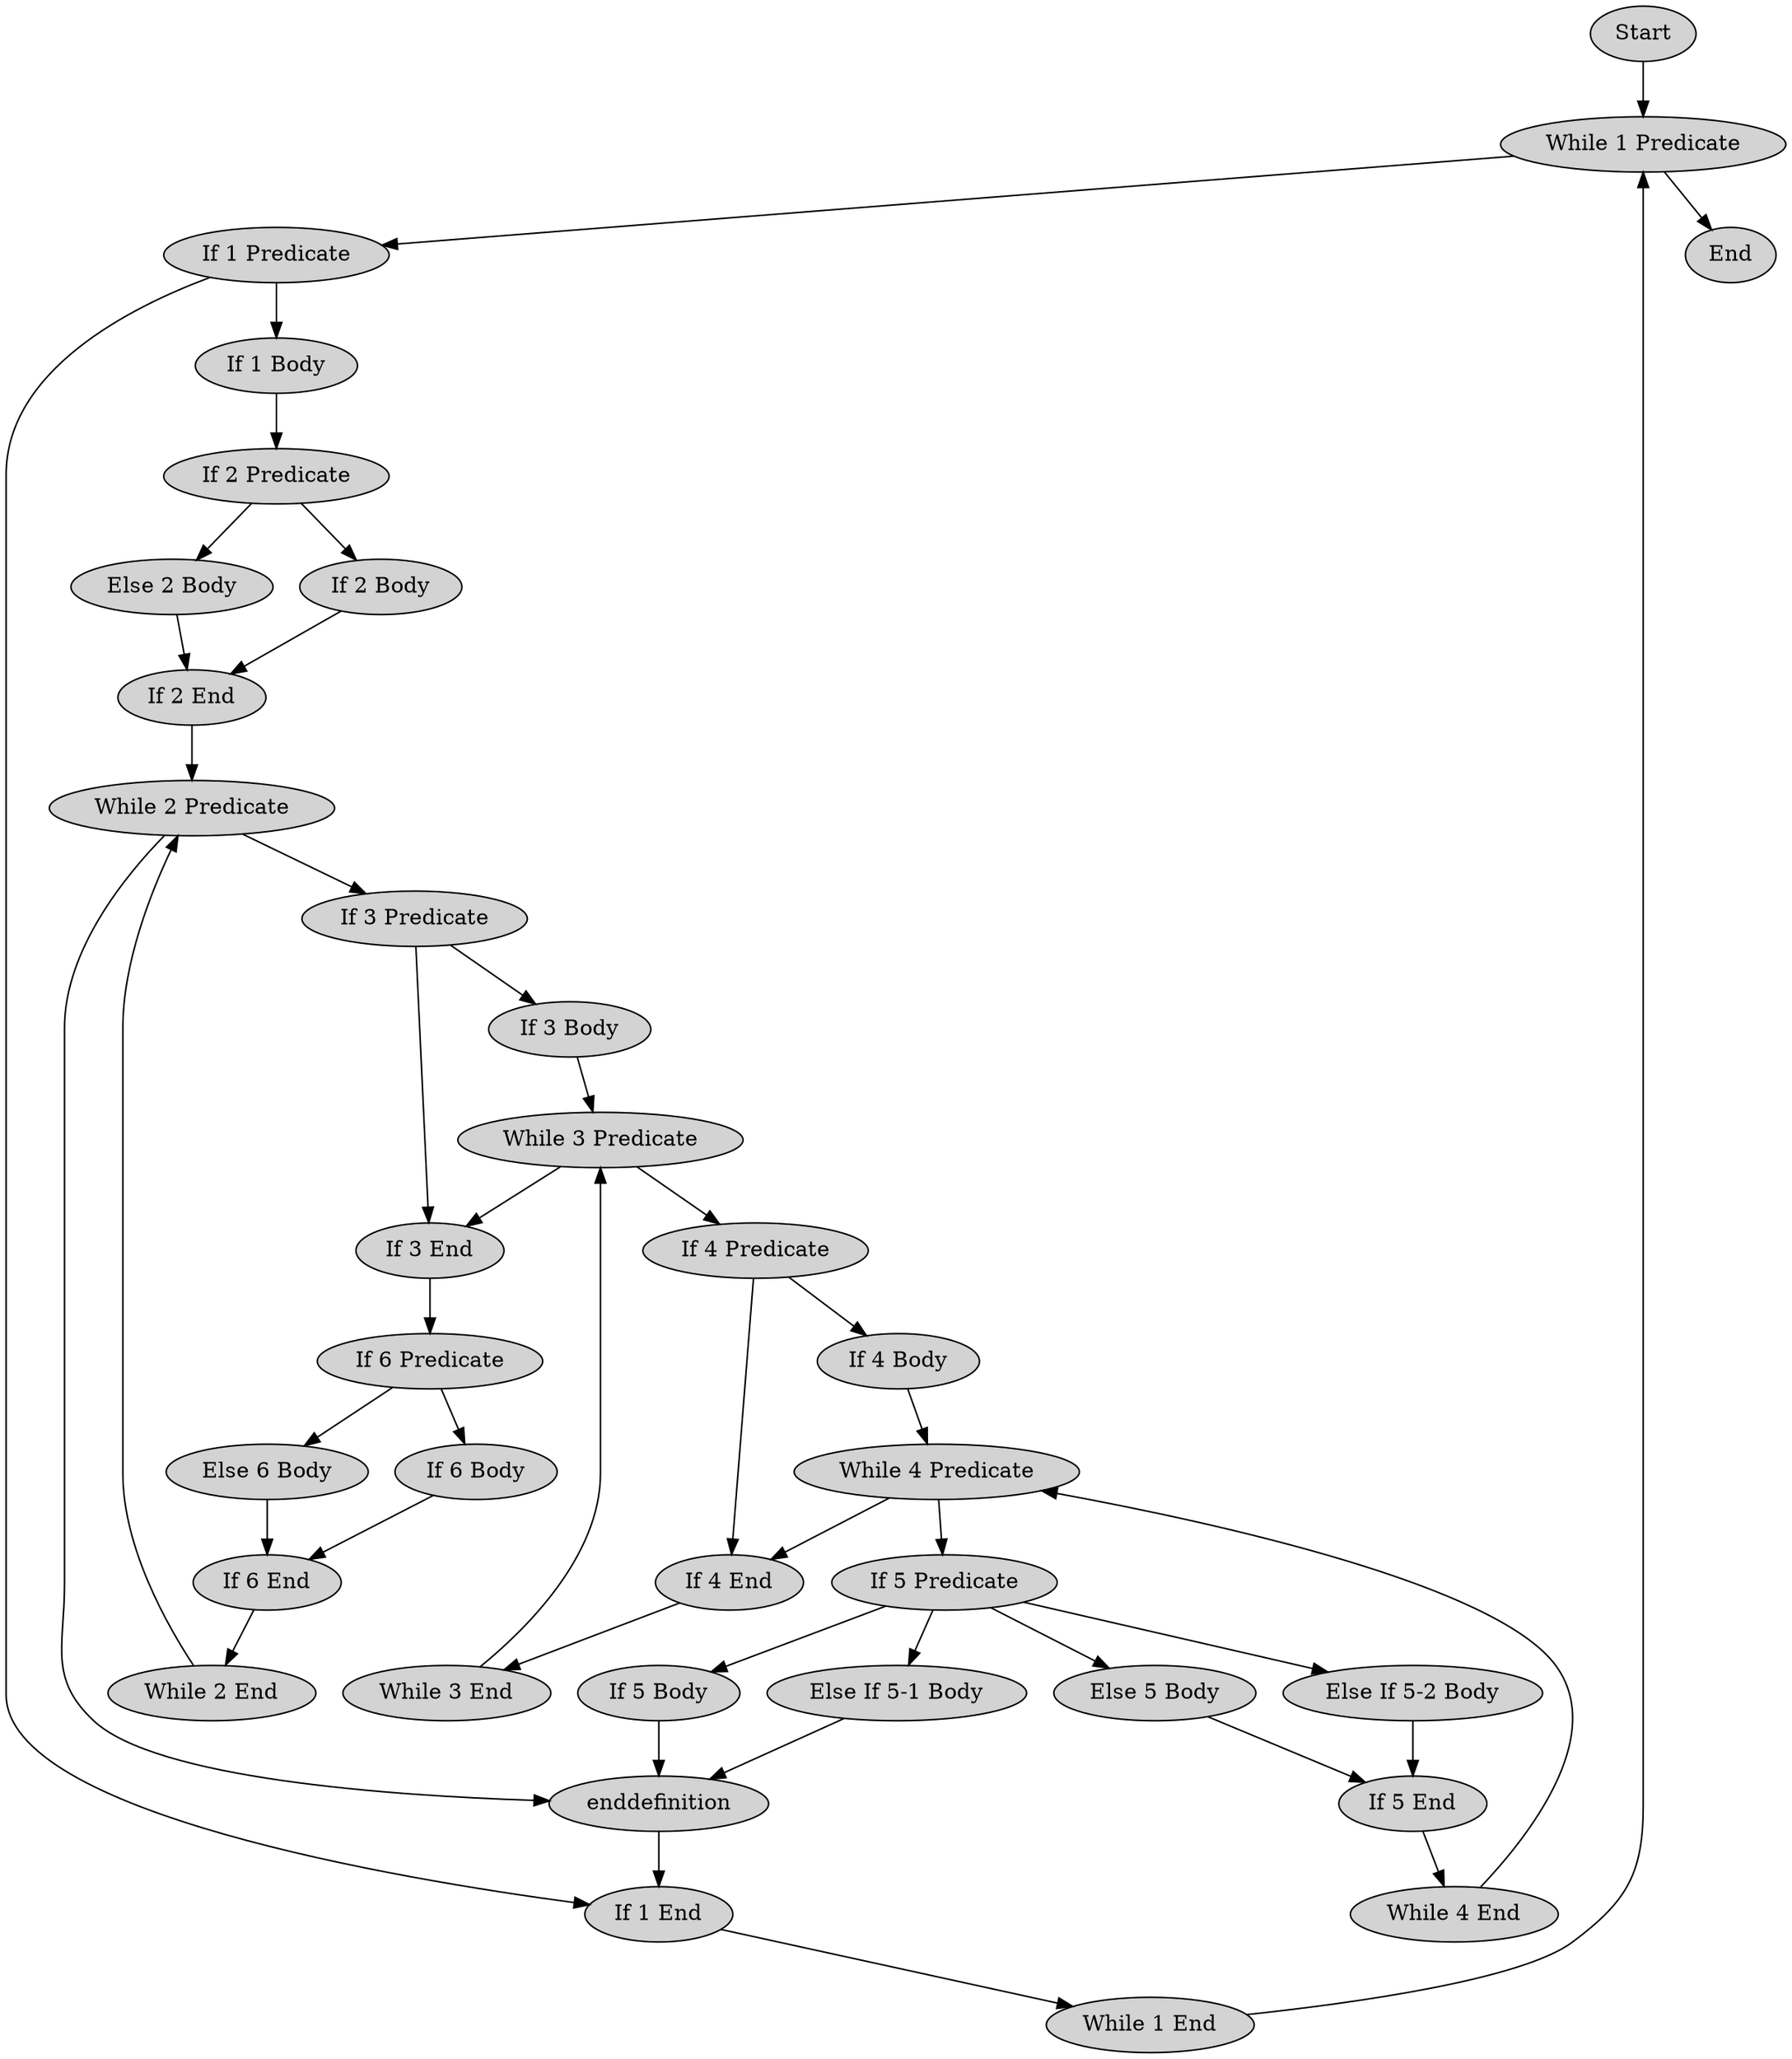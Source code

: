 // This is a control flow graph of the Takai-Jones script taking
// `last' commands (basically gotos) into account.
digraph CpGTakaiJones {
        node [style=filled,fillcolor=lightgray];
        start [label="Start"];

        w1p [label="While 1 Predicate"];
        w1e [label="While 1 End"];

        w2p [label="While 2 Predicate"];
        w2e [label="While 2 End"];
        enddefinition [label="enddefinition"];

        w3p [label="While 3 Predicate"];
        w3e [label="While 3 End"];

        w4p [label="While 4 Predicate"];
        w4e [label="While 4 End"];

        i1p [label="If 1 Predicate"];
        i1b [label="If 1 Body"];
        i1e [label="If 1 End"];

        i2p [label="If 2 Predicate"];
        i2b [label="If 2 Body"];
        e2b [label="Else 2 Body"];
        i2e [label="If 2 End"];

        i3p [label="If 3 Predicate"];
        i3b [label="If 3 Body"];
        i3e [label="If 3 End"];

        i4p [label="If 4 Predicate"];
        i4b [label="If 4 Body"];
        i4e [label="If 4 End"];

        i5p [label="If 5 Predicate"];
        i5b [label="If 5 Body"];
        ei5_1b [label="Else If 5-1 Body"];
        ei5_2b [label="Else If 5-2 Body"];
        e5b [label="Else 5 Body"];
        i5e [label="If 5 End"];

        i6p [label="If 6 Predicate"];
        i6b [label="If 6 Body"];
        e6b [label="Else 6 Body"];
        i6e [label="If 6 End"];

        end [label="End"];

        start -> w1p;
        w1p -> end;
        w1p -> i1p;
        i1p -> i1b;
        i1p -> i1e;
        i1b -> i2p;
        i2p -> i2b -> i2e;
        i2p -> e2b -> i2e;
        i2e -> w2p;
        w2p -> i3p;
        w2p -> enddefinition;
        i3p -> i3b;
        i3p -> i3e;
        i3b -> w3p;
        w3p -> i4p;
        w3p -> i3e;
        i4p -> i4b;
        i4p -> i4e;
        i4b -> w4p;
        w4p -> i5p;
        w4p -> i4e;
        i5p -> i5b -> enddefinition;
        i5p -> ei5_1b -> enddefinition;
        i5p -> ei5_2b -> i5e;
        i5p -> e5b -> i5e;
        i5e -> w4e;
        w4e -> w4p;
        i4e -> w3e;
        w3e -> w3p;
        i3e -> i6p;
        i6p -> i6b -> i6e;
        i6p -> e6b -> i6e;
        i6e -> w2e;
        w2e -> w2p;
        enddefinition -> i1e;
        i1e -> w1e;
        w1e -> w1p;
}
